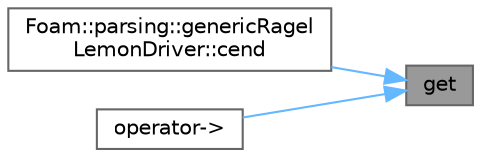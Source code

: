 digraph "get"
{
 // LATEX_PDF_SIZE
  bgcolor="transparent";
  edge [fontname=Helvetica,fontsize=10,labelfontname=Helvetica,labelfontsize=10];
  node [fontname=Helvetica,fontsize=10,shape=box,height=0.2,width=0.4];
  rankdir="RL";
  Node1 [id="Node000001",label="get",height=0.2,width=0.4,color="gray40", fillcolor="grey60", style="filled", fontcolor="black",tooltip=" "];
  Node1 -> Node2 [id="edge1_Node000001_Node000002",dir="back",color="steelblue1",style="solid",tooltip=" "];
  Node2 [id="Node000002",label="Foam::parsing::genericRagel\lLemonDriver::cend",height=0.2,width=0.4,color="grey40", fillcolor="white", style="filled",URL="$classFoam_1_1parsing_1_1genericRagelLemonDriver.html#a142d191314ff754a6c8dd3735d7408c1",tooltip=" "];
  Node1 -> Node3 [id="edge2_Node000001_Node000003",dir="back",color="steelblue1",style="solid",tooltip=" "];
  Node3 [id="Node000003",label="operator-\>",height=0.2,width=0.4,color="grey40", fillcolor="white", style="filled",URL="$classFoam_1_1UPtrList_1_1const__iterator.html#aef4e7d4e0fa56e9f7509c555f73d24d2",tooltip=" "];
}
